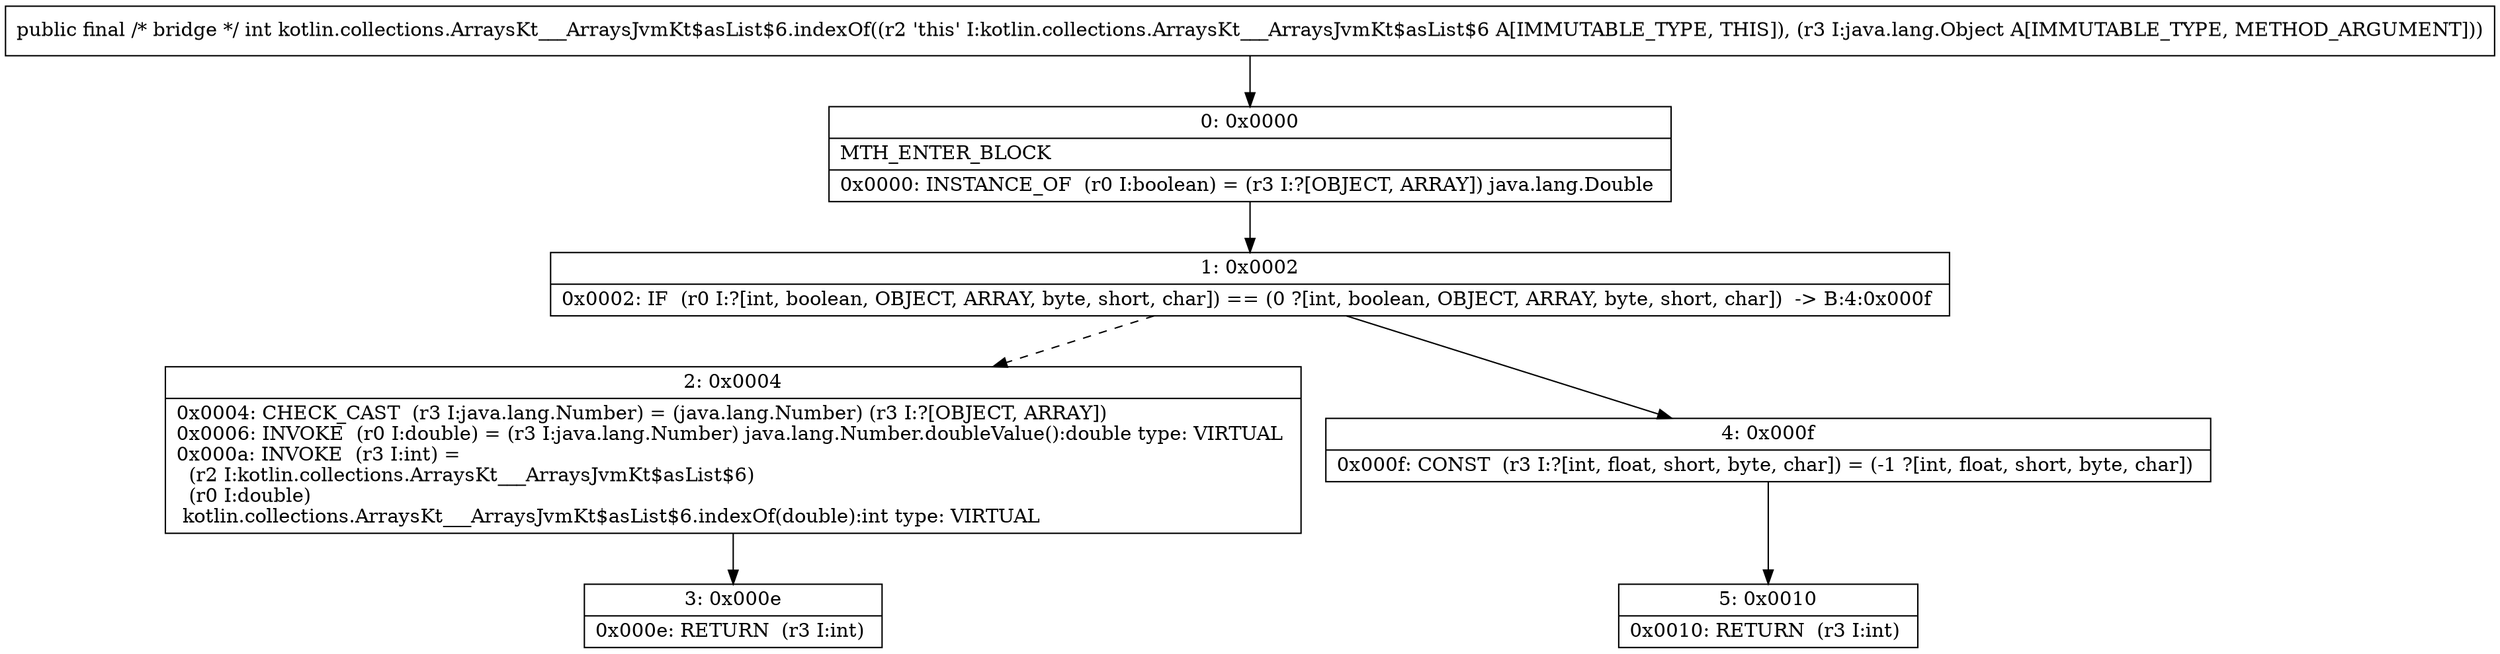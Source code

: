 digraph "CFG forkotlin.collections.ArraysKt___ArraysJvmKt$asList$6.indexOf(Ljava\/lang\/Object;)I" {
Node_0 [shape=record,label="{0\:\ 0x0000|MTH_ENTER_BLOCK\l|0x0000: INSTANCE_OF  (r0 I:boolean) = (r3 I:?[OBJECT, ARRAY]) java.lang.Double \l}"];
Node_1 [shape=record,label="{1\:\ 0x0002|0x0002: IF  (r0 I:?[int, boolean, OBJECT, ARRAY, byte, short, char]) == (0 ?[int, boolean, OBJECT, ARRAY, byte, short, char])  \-\> B:4:0x000f \l}"];
Node_2 [shape=record,label="{2\:\ 0x0004|0x0004: CHECK_CAST  (r3 I:java.lang.Number) = (java.lang.Number) (r3 I:?[OBJECT, ARRAY]) \l0x0006: INVOKE  (r0 I:double) = (r3 I:java.lang.Number) java.lang.Number.doubleValue():double type: VIRTUAL \l0x000a: INVOKE  (r3 I:int) = \l  (r2 I:kotlin.collections.ArraysKt___ArraysJvmKt$asList$6)\l  (r0 I:double)\l kotlin.collections.ArraysKt___ArraysJvmKt$asList$6.indexOf(double):int type: VIRTUAL \l}"];
Node_3 [shape=record,label="{3\:\ 0x000e|0x000e: RETURN  (r3 I:int) \l}"];
Node_4 [shape=record,label="{4\:\ 0x000f|0x000f: CONST  (r3 I:?[int, float, short, byte, char]) = (\-1 ?[int, float, short, byte, char]) \l}"];
Node_5 [shape=record,label="{5\:\ 0x0010|0x0010: RETURN  (r3 I:int) \l}"];
MethodNode[shape=record,label="{public final \/* bridge *\/ int kotlin.collections.ArraysKt___ArraysJvmKt$asList$6.indexOf((r2 'this' I:kotlin.collections.ArraysKt___ArraysJvmKt$asList$6 A[IMMUTABLE_TYPE, THIS]), (r3 I:java.lang.Object A[IMMUTABLE_TYPE, METHOD_ARGUMENT])) }"];
MethodNode -> Node_0;
Node_0 -> Node_1;
Node_1 -> Node_2[style=dashed];
Node_1 -> Node_4;
Node_2 -> Node_3;
Node_4 -> Node_5;
}

